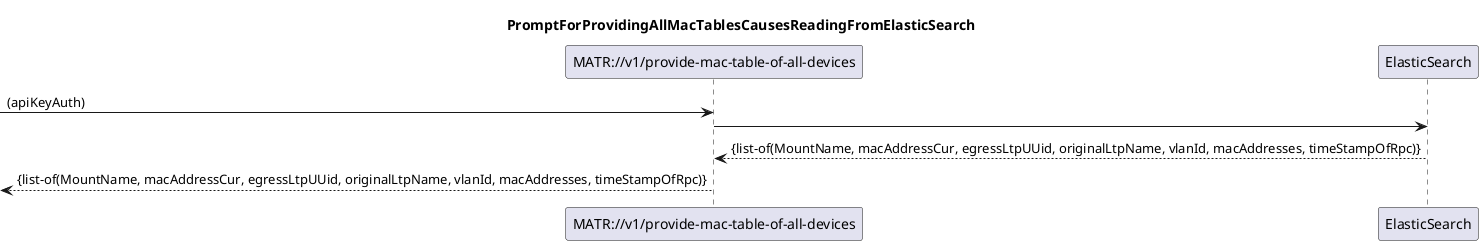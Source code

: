 @startuml 03x_ProvideMacTableOfAllDevices
skinparam responseMessageBelowArrow true

title PromptForProvidingAllMacTablesCausesReadingFromElasticSearch

participant "MATR://v1/provide-mac-table-of-all-devices"
participant "ElasticSearch"

[-> "MATR://v1/provide-mac-table-of-all-devices": (apiKeyAuth)

"MATR://v1/provide-mac-table-of-all-devices" -> "ElasticSearch"
"ElasticSearch" --> "MATR://v1/provide-mac-table-of-all-devices": {list-of(MountName, macAddressCur, egressLtpUUid, originalLtpName, vlanId, macAddresses, timeStampOfRpc)}

[<--"MATR://v1/provide-mac-table-of-all-devices": {list-of(MountName, macAddressCur, egressLtpUUid, originalLtpName, vlanId, macAddresses, timeStampOfRpc)}

@enduml